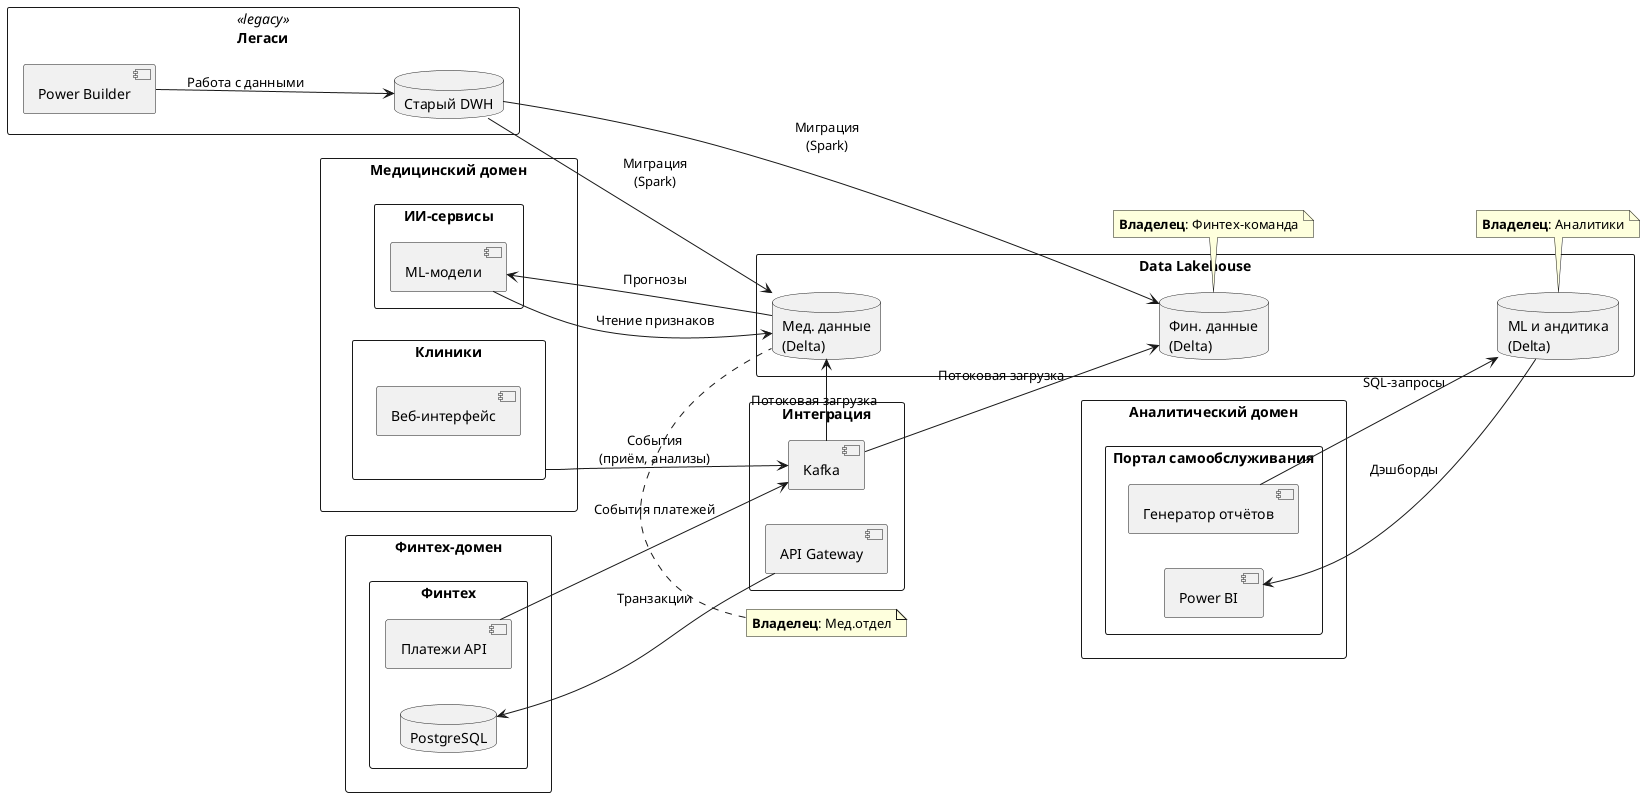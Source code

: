 @startuml Будущее_2.0_Доменный_Lakehouse

left to right direction

' === Домены ===
rectangle "**Медицинский домен**" as medical_domain {
  rectangle "Клиники" {
    component "Веб-интерфейс"
  }
  rectangle "ИИ-сервисы" {
    component "ML-модели"
  }
}

rectangle "**Финтех-домен**" as fintech_domain {
  rectangle "Финтех" {
    component "Платежи API"
    database "PostgreSQL"
  }
}

rectangle "**Аналитический домен**" as analytics_domain {
  rectangle "Портал самообслуживания" {
    component "Генератор отчётов"
    component "Power BI"
  }
}

' === Общая инфраструктура ===
rectangle "**Data Lakehouse**" as lakehouse {
  database "Мед. данные\n(Delta)" as medical_data
  database "Фин. данные\n(Delta)" as finance_data
  database "ML и андитика\n(Delta)" as analyst_metadata
  
  medical_data -[hidden]-> finance_data
  finance_data -[hidden]-> analyst_metadata
}

rectangle "Интеграция" {
  component "Kafka"
  component "API Gateway"
}

rectangle "Легаси" <<legacy>> {
  component "Power Builder"
  database "Старый DWH"
}

' === Потоки данных ===
' Медицинский домен
"Клиники" --> "Kafka" : "События\n(приём, анализы)"
"Kafka" --> medical_data : "Потоковая загрузка"
"ML-модели" --> medical_data : "Чтение признаков"
medical_data --> "ML-модели" : "Прогнозы"

' Финтех-домен
"Платежи API" --> "Kafka" : "События платежей"
"Kafka" --> finance_data : "Потоковая загрузка"
"API Gateway" --> "PostgreSQL" : "Транзакции"

' Аналитический домен
"Генератор отчётов" --> analyst_metadata : "SQL-запросы"
analyst_metadata --> "Power BI" : "Дэшборды"

' Легаси и миграция
"Power Builder" --> "Старый DWH" : "Работа с данными"
"Старый DWH" --> medical_data : "Миграция\n(Spark)"
"Старый DWH" --> finance_data : "Миграция\n(Spark)"

' === Разграничение доступа ===
note top of medical_data
  **Владелец**: Мед.отдел
end note

note top of finance_data
  **Владелец**: Финтех-команда
end note

note top of analyst_metadata
  **Владелец**: Аналитики
end note

@enduml